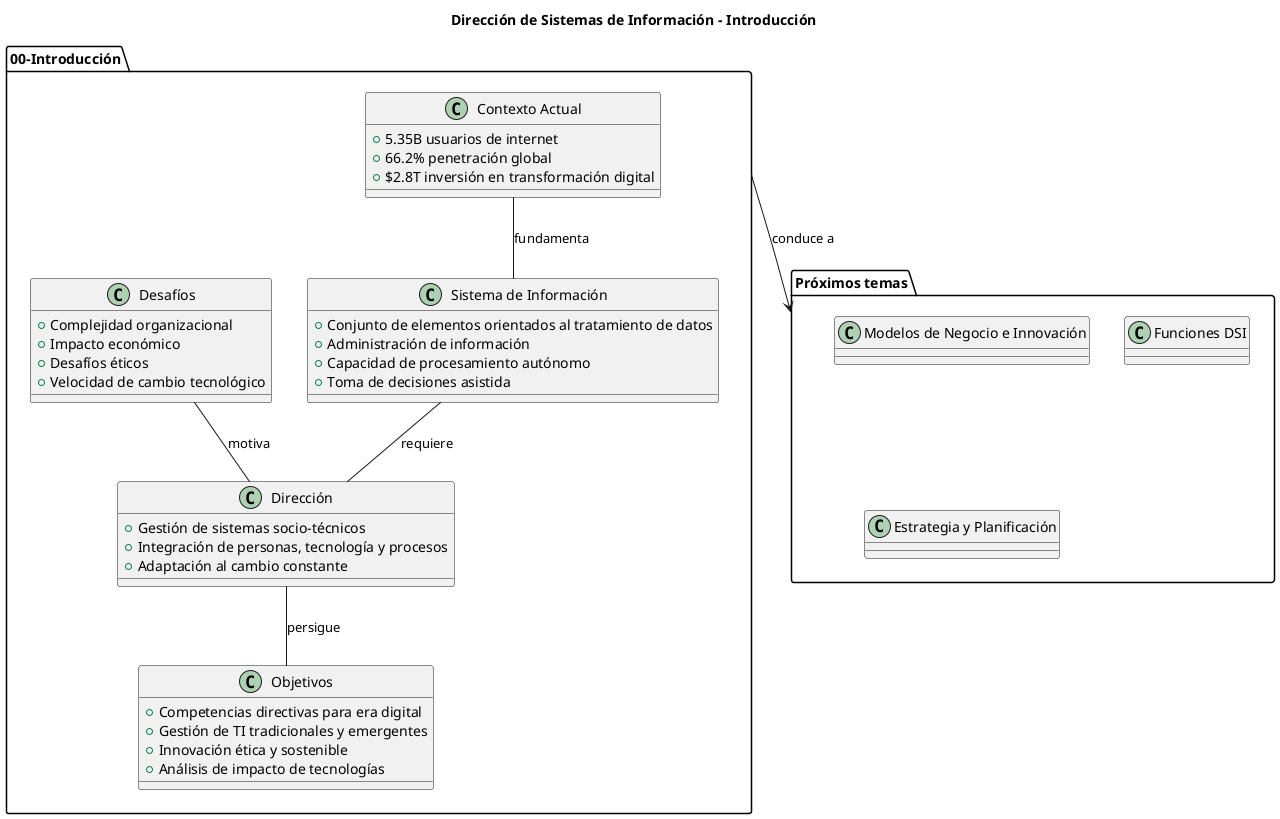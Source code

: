 @startuml

title Dirección de Sistemas de Información - Introducción

' Definición principal del área
package "00-Introducción" as introduccion {
    class "Contexto Actual" as contexto {
        + 5.35B usuarios de internet
        + 66.2% penetración global
        + $2.8T inversión en transformación digital
    }
    
    class "Sistema de Información" as sistemaInfo {
        + Conjunto de elementos orientados al tratamiento de datos
        + Administración de información
        + Capacidad de procesamiento autónomo
        + Toma de decisiones asistida
    }
    
    class "Dirección" as direccion {
        + Gestión de sistemas socio-técnicos
        + Integración de personas, tecnología y procesos
        + Adaptación al cambio constante
    }
    
    class "Desafíos" as desafios {
        + Complejidad organizacional
        + Impacto económico
        + Desafíos éticos
        + Velocidad de cambio tecnológico
    }
    
    class "Objetivos" as objetivos {
        + Competencias directivas para era digital
        + Gestión de TI tradicionales y emergentes
        + Innovación ética y sostenible
        + Análisis de impacto de tecnologías
    }
}

' Relaciones internas
contexto -- sistemaInfo : fundamenta
sistemaInfo -- direccion : requiere
desafios -- direccion : motiva
direccion -- objetivos : persigue

' Relación con capítulos siguientes
package "Próximos temas" as siguientes {
    class "Modelos de Negocio e Innovación" as modelos
    class "Funciones DSI" as funciones
    class "Estrategia y Planificación" as estrategia
}

introduccion -down-> siguientes : conduce a

@enduml